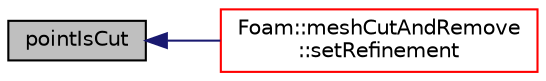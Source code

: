 digraph "pointIsCut"
{
  bgcolor="transparent";
  edge [fontname="Helvetica",fontsize="10",labelfontname="Helvetica",labelfontsize="10"];
  node [fontname="Helvetica",fontsize="10",shape=record];
  rankdir="LR";
  Node1 [label="pointIsCut",height=0.2,width=0.4,color="black", fillcolor="grey75", style="filled", fontcolor="black"];
  Node1 -> Node2 [dir="back",color="midnightblue",fontsize="10",style="solid",fontname="Helvetica"];
  Node2 [label="Foam::meshCutAndRemove\l::setRefinement",height=0.2,width=0.4,color="red",URL="$a01493.html#ad6a2acdc12be8ac11fcb64607238e053",tooltip="Do actual cutting with cut description. Inserts mesh changes. "];
}
